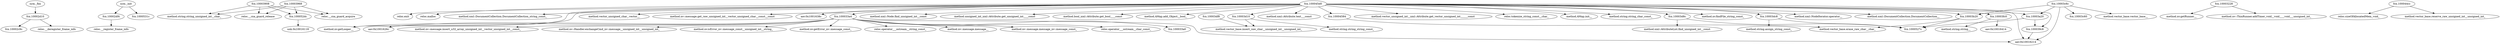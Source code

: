 digraph code {
  "0x10005384" [label="sym._fini"];
  "0x10005384" -> "0x10002d10";
  "0x10002d10" [label="fcn.10002d10"];
  "0x10002d10" [label="fcn.10002d10"];
  "0x10002d10" -> "0x10002c9c";
  "0x10002c9c" [label="fcn.10002c9c"];
  "0x10002d10" -> "0x1001641c";
  "0x1001641c" [label="reloc.__deregister_frame_info"];
  "0x10002784" [label="sym._init"];
  "0x10002784" -> "0x10002df4";
  "0x10002df4" [label="fcn.10002df4"];
  "0x10002784" -> "0x1000531c";
  "0x1000531c" [label="fcn.1000531c"];
  "0x10002df4" [label="fcn.10002df4"];
  "0x10002df4" -> "0x1001628c";
  "0x1001628c" [label="reloc.__register_frame_info"];
  "0x100052dc" [label="fcn.100052dc"];
  "0x100052dc" -> "0x10016118";
  "0x10016118" [label="unk.0x10016118"];
  "0x10003908" [label="fcn.10003908"];
  "0x10003908" -> "0x100165b4";
  "0x100165b4" [label="reloc.__cxa_guard_acquire"];
  "0x10003908" -> "0x100163d4";
  "0x100163d4" [label="method.string.string_unsigned_int__char_"];
  "0x10003908" -> "0x10016434";
  "0x10016434" [label="reloc.__cxa_guard_release"];
  "0x10003908" -> "0x100052dc";
  "0x100052dc" [label="fcn.100052dc"];
  "0x10003968" [label="fcn.10003968"];
  "0x10003968" -> "0x100165b4";
  "0x100165b4" [label="reloc.__cxa_guard_acquire"];
  "0x10003968" -> "0x100163d4";
  "0x100163d4" [label="method.string.string_unsigned_int__char_"];
  "0x10003968" -> "0x10016434";
  "0x10016434" [label="reloc.__cxa_guard_release"];
  "0x10003968" -> "0x100052dc";
  "0x100052dc" [label="fcn.100052dc"];
  "0x100045d0" [label="fcn.100045d0"];
  "0x100045d0" -> "0x100161b4";
  "0x100161b4" [label="method.AMap.init__"];
  "0x100045d0" -> "0x100163dc";
  "0x100163dc" [label="method.string.string_char_const_"];
  "0x100045d0" -> "0x10016384";
  "0x10016384" [label="method.xml::DocumentCollection.DocumentCollection_string_const_"];
  "0x100045d0" -> "0x10016214";
  "0x10016214" [label="aav.0x10016214"];
  "0x100045d0" -> "0x100163b4";
  "0x100163b4" [label="method.nv.getLooper__"];
  "0x100045d0" -> "0x10016514";
  "0x10016514" [label="method.vector_unsigned_char_.vector__"];
  "0x100045d0" -> "0x10016464";
  "0x10016464" [label="method.nv::message.get_raw_unsigned_int__vector_unsigned_char__const__const"];
  "0x100045d0" -> "0x1001638c";
  "0x1001638c" [label="aav.0x1001638c"];
  "0x100045d0" -> "0x10016184";
  "0x10016184" [label="method.xml::Node.find_unsigned_int__const"];
  "0x100045d0" -> "0x10003d8c";
  "0x10003d8c" [label="fcn.10003d8c"];
  "0x100045d0" -> "0x10016234";
  "0x10016234" [label="method.unsigned_int_xml::Attribute.get_unsigned_int____const"];
  "0x100045d0" -> "0x1001633c";
  "0x1001633c" [label="method.bool_xml::Attribute.get_bool____const"];
  "0x100045d0" -> "0x10016394";
  "0x10016394" [label="method.AMap.add_Object__bool_"];
  "0x100045d0" -> "0x1001655c";
  "0x1001655c" [label="method.xml::Attribute.text___const"];
  "0x100045d0" -> "0x10003dc8";
  "0x10003dc8" [label="fcn.10003dc8"];
  "0x100045d0" -> "0x10016564";
  "0x10016564" [label="method.vector_unsigned_int__xml::Attribute.get_vector_unsigned_int______const"];
  "0x100045d0" -> "0x10004584";
  "0x10004584" [label="fcn.10004584"];
  "0x100045d0" -> "0x10003b20";
  "0x10003b20" [label="fcn.10003b20"];
  "0x100045d0" -> "0x100161f4";
  "0x100161f4" [label="reloc.tokenize_string_const__char_"];
  "0x100045d0" -> "0x100039c8";
  "0x100039c8" [label="fcn.100039c8"];
  "0x100045d0" -> "0x10003d10";
  "0x10003d10" [label="fcn.10003d10"];
  "0x100045d0" -> "0x10003a20";
  "0x10003a20" [label="fcn.10003a20"];
  "0x100045d0" -> "0x10016294";
  "0x10016294" [label="method.nv.findFile_string_const_"];
  "0x100045d0" -> "0x100033a4";
  "0x100033a4" [label="fcn.100033a4"];
  "0x100045d0" -> "0x1001626c";
  "0x1001626c" [label="aav.0x1001626c"];
  "0x100045d0" -> "0x100161cc";
  "0x100161cc" [label="method.xml::NodeIterator.operator__"];
  "0x100045d0" -> "0x10016354";
  "0x10016354" [label="method.xml::DocumentCollection.DocumentCollection__"];
  "0x100045d0" -> "0x1001634c";
  "0x1001634c" [label="reloc.exit"];
  "0x100045d0" -> "0x10016224";
  "0x10016224" [label="reloc.malloc"];
  "0x100045d0" -> "0x10003fc0";
  "0x10003fc0" [label="fcn.10003fc0"];
  "0x10003228" [label="fcn.10003228"];
  "0x10003228" -> "0x1001653c";
  "0x1001653c" [label="method.nv.getRunner__"];
  "0x10003228" -> "0x10016284";
  "0x10016284" [label="method.nv::ThinRunner.addTimer_void__void____void___unsigned_int_"];
  "0x100033a4" [label="fcn.100033a4"];
  "0x100033a4" -> "0x10016424";
  "0x10016424" [label="reloc.operator___ostream__char_const_"];
  "0x100033a4" -> "0x100033a0";
  "0x100033a0" [label="fcn.100033a0"];
  "0x100033a4" -> "0x10016584";
  "0x10016584" [label="method.nv::message.message__"];
  "0x100033a4" -> "0x10016524";
  "0x10016524" [label="method.nv::message.insert_u32_array_unsigned_int__vector_unsigned_int__const_"];
  "0x100033a4" -> "0x100163b4";
  "0x100163b4" [label="method.nv.getLooper__"];
  "0x100033a4" -> "0x1001624c";
  "0x1001624c" [label="method.nv::Handler.exchangeCmd_nv::message__unsigned_int__unsigned_int_"];
  "0x100033a4" -> "0x100164c4";
  "0x100164c4" [label="method.nv.isError_nv::message_const__unsigned_int__string_"];
  "0x100033a4" -> "0x10016554";
  "0x10016554" [label="method.nv.getError_nv::message_const_"];
  "0x100033a4" -> "0x1001637c";
  "0x1001637c" [label="reloc.operator___ostream__string_const_"];
  "0x100033a4" -> "0x10016214";
  "0x10016214" [label="aav.0x10016214"];
  "0x100033a4" -> "0x1001639c";
  "0x1001639c" [label="method.nv::message.message_nv::message_const_"];
  "0x100033a4" -> "0x1001626c";
  "0x1001626c" [label="aav.0x1001626c"];
  "0x100039c8" [label="fcn.100039c8"];
  "0x100039c8" -> "0x10016214";
  "0x10016214" [label="aav.0x10016214"];
  "0x10003b20" [label="fcn.10003b20"];
  "0x10003b20" -> "0x1000527c";
  "0x1000527c" [label="fcn.1000527c"];
  "0x10003b20" -> "0x1001645c";
  "0x1001645c" [label="method.vector_base.erase_raw_char__char_"];
  "0x10003a20" [label="fcn.10003a20"];
  "0x10003a20" -> "0x1000527c";
  "0x1000527c" [label="fcn.1000527c"];
  "0x10003a20" -> "0x100039c8";
  "0x100039c8" [label="fcn.100039c8"];
  "0x10003c6c" [label="fcn.10003c6c"];
  "0x10003c6c" -> "0x10003a20";
  "0x10003a20" [label="fcn.10003a20"];
  "0x10003c6c" -> "0x10003b20";
  "0x10003b20" [label="fcn.10003b20"];
  "0x10003c6c" -> "0x10016214";
  "0x10016214" [label="aav.0x10016214"];
  "0x10003c6c" -> "0x10003c60";
  "0x10003c60" [label="fcn.10003c60"];
  "0x10003c6c" -> "0x100165a4";
  "0x100165a4" [label="method.vector_base.vector_base__"];
  "0x10003df8" [label="fcn.10003df8"];
  "0x10003df8" -> "0x100162a4";
  "0x100162a4" [label="method.vector_base.insert_raw_char__unsigned_int__unsigned_int_"];
  "0x10003fc0" [label="fcn.10003fc0"];
  "0x10003fc0" -> "0x100163ec";
  "0x100163ec" [label="method.string.string__"];
  "0x10003fc0" -> "0x10016414";
  "0x10016414" [label="aav.0x10016414"];
  "0x10003d8c" [label="fcn.10003d8c"];
  "0x10003d8c" -> "0x1000527c";
  "0x1000527c" [label="fcn.1000527c"];
  "0x10003d8c" -> "0x100161fc";
  "0x100161fc" [label="method.xml::AttributeList.find_unsigned_int__const"];
  "0x10003dc8" [label="fcn.10003dc8"];
  "0x10003dc8" -> "0x1000527c";
  "0x1000527c" [label="fcn.1000527c"];
  "0x10003dc8" -> "0x100163ac";
  "0x100163ac" [label="method.string.assign_string_const_"];
  "0x10004584" [label="fcn.10004584"];
  "0x10004584" -> "0x1001645c";
  "0x1001645c" [label="method.vector_base.erase_raw_char__char_"];
  "0x10003d10" [label="fcn.10003d10"];
  "0x10003d10" -> "0x100162a4";
  "0x100162a4" [label="method.vector_base.insert_raw_char__unsigned_int__unsigned_int_"];
  "0x10003d10" -> "0x100164ac";
  "0x100164ac" [label="method.string.string_string_const_"];
  "0x100044cc" [label="fcn.100044cc"];
  "0x100044cc" -> "0x1001658c";
  "0x1001658c" [label="reloc.sizeOfAllocatedMem_void_"];
  "0x100044cc" -> "0x100164b4";
  "0x100164b4" [label="method.vector_base.reserve_raw_unsigned_int__unsigned_int_"];
}